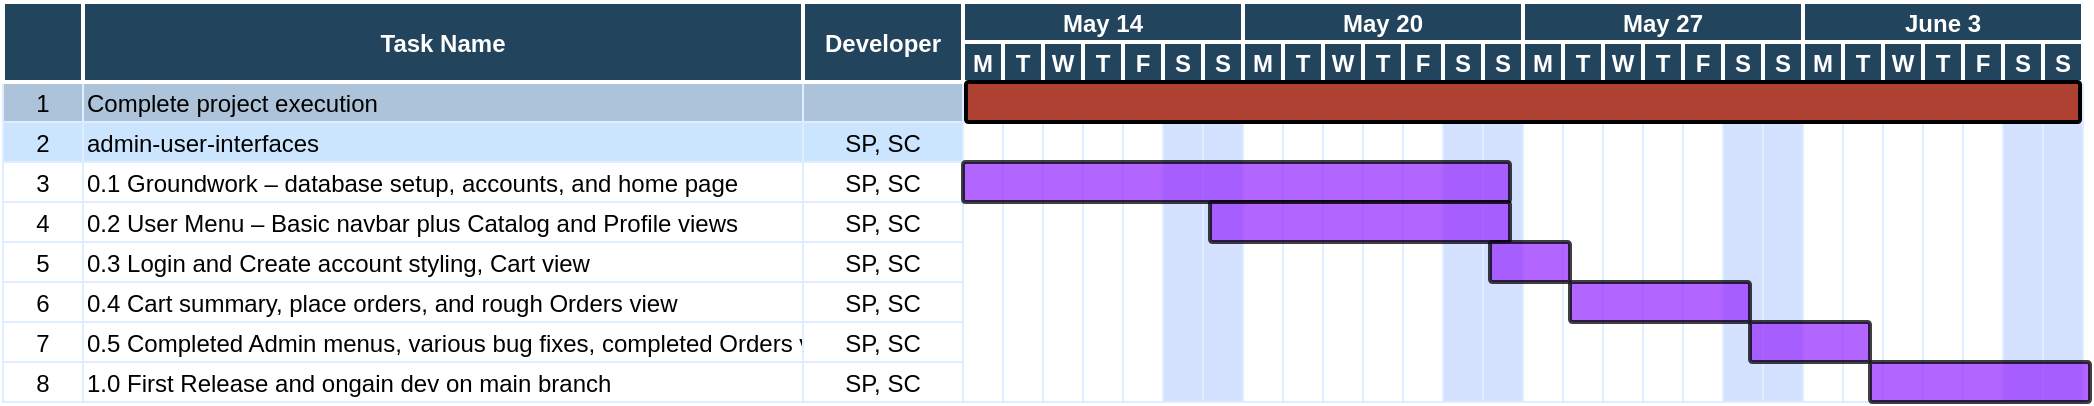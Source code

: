 <mxfile version="24.5.1" type="device">
  <diagram name="Page-1" id="8378b5f6-a2b2-b727-a746-972ab9d02e00">
    <mxGraphModel dx="1793" dy="1045" grid="1" gridSize="10" guides="1" tooltips="1" connect="0" arrows="1" fold="1" page="1" pageScale="1.5" pageWidth="1169" pageHeight="827" background="none" math="0" shadow="0">
      <root>
        <mxCell id="0" />
        <mxCell id="1" parent="0" />
        <mxCell id="63" value="1" style="strokeColor=#DEEDFF;fillColor=#ADC3D9" parent="1" vertex="1">
          <mxGeometry x="46.5" y="420" width="40" height="20" as="geometry" />
        </mxCell>
        <mxCell id="64" value="Complete project execution" style="align=left;strokeColor=#DEEDFF;fillColor=#ADC3D9" parent="1" vertex="1">
          <mxGeometry x="86.5" y="420" width="360" height="20" as="geometry" />
        </mxCell>
        <mxCell id="65" value="" style="strokeColor=#DEEDFF;fillColor=#ADC3D9" parent="1" vertex="1">
          <mxGeometry x="446.5" y="420" width="80.0" height="20" as="geometry" />
        </mxCell>
        <mxCell id="69" value="2" style="strokeColor=#DEEDFF;fillColor=#CCE5FF" parent="1" vertex="1">
          <mxGeometry x="46.5" y="440.0" width="40" height="20" as="geometry" />
        </mxCell>
        <mxCell id="70" value="admin-user-interfaces" style="align=left;strokeColor=#DEEDFF;fillColor=#CCE5FF" parent="1" vertex="1">
          <mxGeometry x="86.5" y="440.0" width="360.0" height="20" as="geometry" />
        </mxCell>
        <mxCell id="71" value="SP, SC" style="strokeColor=#DEEDFF;fillColor=#CCE5FF" parent="1" vertex="1">
          <mxGeometry x="446.5" y="440.0" width="80.0" height="20" as="geometry" />
        </mxCell>
        <mxCell id="74" value="3" style="strokeColor=#DEEDFF" parent="1" vertex="1">
          <mxGeometry x="46.5" y="460.0" width="40" height="20" as="geometry" />
        </mxCell>
        <mxCell id="75" value="0.1 Groundwork – database setup, accounts, and home page " style="align=left;strokeColor=#DEEDFF" parent="1" vertex="1">
          <mxGeometry x="86.5" y="460.0" width="360.0" height="20.0" as="geometry" />
        </mxCell>
        <mxCell id="76" value="SP, SC" style="strokeColor=#DEEDFF" parent="1" vertex="1">
          <mxGeometry x="446.5" y="460.0" width="80.0" height="20" as="geometry" />
        </mxCell>
        <mxCell id="79" value="4" style="strokeColor=#DEEDFF" parent="1" vertex="1">
          <mxGeometry x="46.5" y="480.0" width="40" height="20" as="geometry" />
        </mxCell>
        <mxCell id="80" value="0.2 User Menu – Basic navbar plus Catalog and Profile views " style="align=left;strokeColor=#DEEDFF" parent="1" vertex="1">
          <mxGeometry x="86.5" y="480.0" width="360" height="20" as="geometry" />
        </mxCell>
        <mxCell id="81" value="SP, SC" style="strokeColor=#DEEDFF" parent="1" vertex="1">
          <mxGeometry x="446.5" y="480.0" width="80.0" height="20" as="geometry" />
        </mxCell>
        <mxCell id="84" value="5" style="strokeColor=#DEEDFF" parent="1" vertex="1">
          <mxGeometry x="46.5" y="500.0" width="40" height="20" as="geometry" />
        </mxCell>
        <mxCell id="85" value="0.3 Login and Create account styling, Cart view " style="align=left;strokeColor=#DEEDFF" parent="1" vertex="1">
          <mxGeometry x="86.5" y="500.0" width="360.0" height="20" as="geometry" />
        </mxCell>
        <mxCell id="86" value="SP, SC" style="strokeColor=#DEEDFF" parent="1" vertex="1">
          <mxGeometry x="446.5" y="500.0" width="80.0" height="20" as="geometry" />
        </mxCell>
        <mxCell id="89" value="6" style="strokeColor=#DEEDFF" parent="1" vertex="1">
          <mxGeometry x="46.5" y="520.0" width="40" height="20" as="geometry" />
        </mxCell>
        <mxCell id="90" value="0.4 Cart summary, place orders, and rough Orders view " style="align=left;strokeColor=#DEEDFF" parent="1" vertex="1">
          <mxGeometry x="86.5" y="520.0" width="360.0" height="20" as="geometry" />
        </mxCell>
        <mxCell id="91" value="SP, SC" style="strokeColor=#DEEDFF" parent="1" vertex="1">
          <mxGeometry x="446.5" y="520.0" width="80.0" height="20" as="geometry" />
        </mxCell>
        <mxCell id="94" value="7" style="strokeColor=#DEEDFF" parent="1" vertex="1">
          <mxGeometry x="46.5" y="540.0" width="40" height="20" as="geometry" />
        </mxCell>
        <mxCell id="95" value="0.5 Completed Admin menus, various bug fixes, completed Orders view " style="align=left;strokeColor=#DEEDFF" parent="1" vertex="1">
          <mxGeometry x="86.5" y="540.0" width="360.0" height="20" as="geometry" />
        </mxCell>
        <mxCell id="96" value="SP, SC" style="strokeColor=#DEEDFF" parent="1" vertex="1">
          <mxGeometry x="446.5" y="540.0" width="80.0" height="20" as="geometry" />
        </mxCell>
        <mxCell id="99" value="8" style="strokeColor=#DEEDFF" parent="1" vertex="1">
          <mxGeometry x="46.5" y="560.0" width="40" height="20" as="geometry" />
        </mxCell>
        <mxCell id="100" value="1.0 First Release and ongain dev on main branch" style="align=left;strokeColor=#DEEDFF" parent="1" vertex="1">
          <mxGeometry x="86.5" y="560.0" width="360.0" height="20" as="geometry" />
        </mxCell>
        <mxCell id="101" value="SP, SC" style="strokeColor=#DEEDFF" parent="1" vertex="1">
          <mxGeometry x="446.5" y="560.0" width="80.0" height="20" as="geometry" />
        </mxCell>
        <mxCell id="200" value="" style="strokeColor=#DEEDFF" parent="1" vertex="1">
          <mxGeometry x="526.5" y="420.0" width="20" height="160" as="geometry" />
        </mxCell>
        <mxCell id="201" value="" style="strokeColor=#DEEDFF" parent="1" vertex="1">
          <mxGeometry x="546.5" y="420.0" width="20" height="160" as="geometry" />
        </mxCell>
        <mxCell id="202" value="" style="strokeColor=#DEEDFF" parent="1" vertex="1">
          <mxGeometry x="566.5" y="420.0" width="20" height="160" as="geometry" />
        </mxCell>
        <mxCell id="203" value="" style="strokeColor=#DEEDFF" parent="1" vertex="1">
          <mxGeometry x="586.5" y="420.0" width="20" height="160" as="geometry" />
        </mxCell>
        <mxCell id="204" value="" style="strokeColor=#DEEDFF" parent="1" vertex="1">
          <mxGeometry x="606.5" y="420.0" width="20" height="160" as="geometry" />
        </mxCell>
        <mxCell id="205" value="" style="strokeColor=#DEEDFF;fillColor=#D4E1FF" parent="1" vertex="1">
          <mxGeometry x="626.5" y="420.0" width="20" height="160" as="geometry" />
        </mxCell>
        <mxCell id="206" value="" style="strokeColor=#DEEDFF;fillColor=#D4E1FF" parent="1" vertex="1">
          <mxGeometry x="646.5" y="420.0" width="20" height="160" as="geometry" />
        </mxCell>
        <mxCell id="207" value="" style="strokeColor=#DEEDFF" parent="1" vertex="1">
          <mxGeometry x="666.5" y="420.0" width="20" height="160" as="geometry" />
        </mxCell>
        <mxCell id="208" value="" style="strokeColor=#DEEDFF" parent="1" vertex="1">
          <mxGeometry x="686.5" y="420.0" width="20" height="160" as="geometry" />
        </mxCell>
        <mxCell id="209" value="" style="strokeColor=#DEEDFF" parent="1" vertex="1">
          <mxGeometry x="706.5" y="420.0" width="20" height="160" as="geometry" />
        </mxCell>
        <mxCell id="210" value="" style="strokeColor=#DEEDFF" parent="1" vertex="1">
          <mxGeometry x="726.5" y="420.0" width="20" height="160" as="geometry" />
        </mxCell>
        <mxCell id="211" value="" style="strokeColor=#DEEDFF" parent="1" vertex="1">
          <mxGeometry x="746.5" y="420.0" width="20" height="160" as="geometry" />
        </mxCell>
        <mxCell id="212" value="" style="strokeColor=#DEEDFF;fillColor=#D4E1FF" parent="1" vertex="1">
          <mxGeometry x="766.5" y="420.0" width="20" height="160" as="geometry" />
        </mxCell>
        <mxCell id="213" value="" style="strokeColor=#DEEDFF;fillColor=#D4E1FF" parent="1" vertex="1">
          <mxGeometry x="786.5" y="420.0" width="20" height="160" as="geometry" />
        </mxCell>
        <mxCell id="214" value="" style="strokeColor=#DEEDFF" parent="1" vertex="1">
          <mxGeometry x="806.5" y="420.0" width="20" height="160" as="geometry" />
        </mxCell>
        <mxCell id="215" value="" style="strokeColor=#DEEDFF" parent="1" vertex="1">
          <mxGeometry x="826.5" y="420.0" width="20" height="160" as="geometry" />
        </mxCell>
        <mxCell id="216" value="" style="strokeColor=#DEEDFF" parent="1" vertex="1">
          <mxGeometry x="846.5" y="420.0" width="20" height="160" as="geometry" />
        </mxCell>
        <mxCell id="217" value="" style="strokeColor=#DEEDFF" parent="1" vertex="1">
          <mxGeometry x="866.5" y="420.0" width="20" height="160" as="geometry" />
        </mxCell>
        <mxCell id="218" value="" style="strokeColor=#DEEDFF" parent="1" vertex="1">
          <mxGeometry x="886.5" y="420.0" width="20" height="160" as="geometry" />
        </mxCell>
        <mxCell id="219" value="" style="strokeColor=#DEEDFF;fillColor=#D4E1FF" parent="1" vertex="1">
          <mxGeometry x="906.5" y="420.0" width="20" height="160" as="geometry" />
        </mxCell>
        <mxCell id="220" value="" style="strokeColor=#DEEDFF;fillColor=#D4E1FF" parent="1" vertex="1">
          <mxGeometry x="926.5" y="420.0" width="20" height="160" as="geometry" />
        </mxCell>
        <mxCell id="2" value="Task Name" style="fillColor=#23445D;strokeColor=#FFFFFF;strokeWidth=2;fontColor=#FFFFFF;fontStyle=1" parent="1" vertex="1">
          <mxGeometry x="86.5" y="380" width="360" height="40" as="geometry" />
        </mxCell>
        <mxCell id="3" value="" style="fillColor=#23445D;strokeColor=#FFFFFF;strokeWidth=2;fontColor=#FFFFFF;fontStyle=1" parent="1" vertex="1">
          <mxGeometry x="46.5" y="380" width="40" height="40" as="geometry" />
        </mxCell>
        <mxCell id="12" value="Developer" style="fillColor=#23445D;strokeColor=#FFFFFF;strokeWidth=2;fontColor=#FFFFFF;fontStyle=1" parent="1" vertex="1">
          <mxGeometry x="446.5" y="380.0" width="80.0" height="40.0" as="geometry" />
        </mxCell>
        <mxCell id="15" value="May 14" style="fillColor=#23445D;strokeColor=#FFFFFF;strokeWidth=2;fontColor=#FFFFFF;fontStyle=1" parent="1" vertex="1">
          <mxGeometry x="526.5" y="380.0" width="140" height="20" as="geometry" />
        </mxCell>
        <mxCell id="16" value="M" style="fillColor=#23445D;strokeColor=#FFFFFF;strokeWidth=2;fontColor=#FFFFFF;fontStyle=1" parent="1" vertex="1">
          <mxGeometry x="526.5" y="400.0" width="20" height="20" as="geometry" />
        </mxCell>
        <mxCell id="17" value="T" style="fillColor=#23445D;strokeColor=#FFFFFF;strokeWidth=2;fontColor=#FFFFFF;fontStyle=1" parent="1" vertex="1">
          <mxGeometry x="546.5" y="400.0" width="20" height="20" as="geometry" />
        </mxCell>
        <mxCell id="18" value="W" style="fillColor=#23445D;strokeColor=#FFFFFF;strokeWidth=2;fontColor=#FFFFFF;fontStyle=1" parent="1" vertex="1">
          <mxGeometry x="566.5" y="400.0" width="20" height="20" as="geometry" />
        </mxCell>
        <mxCell id="19" value="T" style="fillColor=#23445D;strokeColor=#FFFFFF;strokeWidth=2;fontColor=#FFFFFF;fontStyle=1" parent="1" vertex="1">
          <mxGeometry x="586.5" y="400.0" width="20" height="20" as="geometry" />
        </mxCell>
        <mxCell id="20" value="F" style="fillColor=#23445D;strokeColor=#FFFFFF;strokeWidth=2;fontColor=#FFFFFF;fontStyle=1" parent="1" vertex="1">
          <mxGeometry x="606.5" y="400.0" width="20" height="20" as="geometry" />
        </mxCell>
        <mxCell id="21" value="S" style="fillColor=#23445D;strokeColor=#FFFFFF;strokeWidth=2;fontColor=#FFFFFF;fontStyle=1" parent="1" vertex="1">
          <mxGeometry x="626.5" y="400.0" width="20" height="20" as="geometry" />
        </mxCell>
        <mxCell id="22" value="S" style="fillColor=#23445D;strokeColor=#FFFFFF;strokeWidth=2;fontColor=#FFFFFF;fontStyle=1" parent="1" vertex="1">
          <mxGeometry x="646.5" y="400.0" width="20" height="20" as="geometry" />
        </mxCell>
        <mxCell id="23" value="May 20" style="fillColor=#23445D;strokeColor=#FFFFFF;strokeWidth=2;fontColor=#FFFFFF;fontStyle=1" parent="1" vertex="1">
          <mxGeometry x="666.5" y="380.0" width="140" height="20" as="geometry" />
        </mxCell>
        <mxCell id="24" value="M" style="fillColor=#23445D;strokeColor=#FFFFFF;strokeWidth=2;fontColor=#FFFFFF;fontStyle=1" parent="1" vertex="1">
          <mxGeometry x="666.5" y="400.0" width="20" height="20" as="geometry" />
        </mxCell>
        <mxCell id="25" value="T" style="fillColor=#23445D;strokeColor=#FFFFFF;strokeWidth=2;fontColor=#FFFFFF;fontStyle=1" parent="1" vertex="1">
          <mxGeometry x="686.5" y="400.0" width="20" height="20" as="geometry" />
        </mxCell>
        <mxCell id="26" value="W" style="fillColor=#23445D;strokeColor=#FFFFFF;strokeWidth=2;fontColor=#FFFFFF;fontStyle=1" parent="1" vertex="1">
          <mxGeometry x="706.5" y="400.0" width="20" height="20" as="geometry" />
        </mxCell>
        <mxCell id="27" value="T" style="fillColor=#23445D;strokeColor=#FFFFFF;strokeWidth=2;fontColor=#FFFFFF;fontStyle=1" parent="1" vertex="1">
          <mxGeometry x="726.5" y="400.0" width="20" height="20" as="geometry" />
        </mxCell>
        <mxCell id="28" value="F" style="fillColor=#23445D;strokeColor=#FFFFFF;strokeWidth=2;fontColor=#FFFFFF;fontStyle=1" parent="1" vertex="1">
          <mxGeometry x="746.5" y="400.0" width="20" height="20" as="geometry" />
        </mxCell>
        <mxCell id="29" value="S" style="fillColor=#23445D;strokeColor=#FFFFFF;strokeWidth=2;fontColor=#FFFFFF;fontStyle=1" parent="1" vertex="1">
          <mxGeometry x="766.5" y="400.0" width="20" height="20" as="geometry" />
        </mxCell>
        <mxCell id="30" value="S" style="fillColor=#23445D;strokeColor=#FFFFFF;strokeWidth=2;fontColor=#FFFFFF;fontStyle=1" parent="1" vertex="1">
          <mxGeometry x="786.5" y="400.0" width="20" height="20" as="geometry" />
        </mxCell>
        <mxCell id="31" value="May 27" style="fillColor=#23445D;strokeColor=#FFFFFF;strokeWidth=2;fontColor=#FFFFFF;fontStyle=1" parent="1" vertex="1">
          <mxGeometry x="806.5" y="380.0" width="140" height="20" as="geometry" />
        </mxCell>
        <mxCell id="32" value="M" style="fillColor=#23445D;strokeColor=#FFFFFF;strokeWidth=2;fontColor=#FFFFFF;fontStyle=1" parent="1" vertex="1">
          <mxGeometry x="806.5" y="400.0" width="20" height="20" as="geometry" />
        </mxCell>
        <mxCell id="33" value="T" style="fillColor=#23445D;strokeColor=#FFFFFF;strokeWidth=2;fontColor=#FFFFFF;fontStyle=1" parent="1" vertex="1">
          <mxGeometry x="826.5" y="400.0" width="20" height="20" as="geometry" />
        </mxCell>
        <mxCell id="34" value="W" style="fillColor=#23445D;strokeColor=#FFFFFF;strokeWidth=2;fontColor=#FFFFFF;fontStyle=1" parent="1" vertex="1">
          <mxGeometry x="846.5" y="400.0" width="20" height="20" as="geometry" />
        </mxCell>
        <mxCell id="35" value="T" style="fillColor=#23445D;strokeColor=#FFFFFF;strokeWidth=2;fontColor=#FFFFFF;fontStyle=1" parent="1" vertex="1">
          <mxGeometry x="866.5" y="400.0" width="20" height="20" as="geometry" />
        </mxCell>
        <mxCell id="36" value="F" style="fillColor=#23445D;strokeColor=#FFFFFF;strokeWidth=2;fontColor=#FFFFFF;fontStyle=1" parent="1" vertex="1">
          <mxGeometry x="886.5" y="400" width="20" height="20" as="geometry" />
        </mxCell>
        <mxCell id="37" value="S" style="fillColor=#23445D;strokeColor=#FFFFFF;strokeWidth=2;fontColor=#FFFFFF;fontStyle=1" parent="1" vertex="1">
          <mxGeometry x="906.5" y="400" width="20" height="20" as="geometry" />
        </mxCell>
        <mxCell id="38" value="S" style="fillColor=#23445D;strokeColor=#FFFFFF;strokeWidth=2;fontColor=#FFFFFF;fontStyle=1" parent="1" vertex="1">
          <mxGeometry x="926.5" y="400" width="20" height="20" as="geometry" />
        </mxCell>
        <mxCell id="Jeid9guDCt3J0gndHfBI-499" value="" style="strokeColor=#DEEDFF" parent="1" vertex="1">
          <mxGeometry x="946.5" y="420.0" width="20" height="160" as="geometry" />
        </mxCell>
        <mxCell id="Jeid9guDCt3J0gndHfBI-500" value="" style="strokeColor=#DEEDFF" parent="1" vertex="1">
          <mxGeometry x="966.5" y="420.0" width="20" height="160" as="geometry" />
        </mxCell>
        <mxCell id="Jeid9guDCt3J0gndHfBI-501" value="" style="strokeColor=#DEEDFF" parent="1" vertex="1">
          <mxGeometry x="986.5" y="420.0" width="20" height="160" as="geometry" />
        </mxCell>
        <mxCell id="Jeid9guDCt3J0gndHfBI-502" value="" style="strokeColor=#DEEDFF" parent="1" vertex="1">
          <mxGeometry x="1006.5" y="420.0" width="20" height="160" as="geometry" />
        </mxCell>
        <mxCell id="Jeid9guDCt3J0gndHfBI-503" value="" style="strokeColor=#DEEDFF" parent="1" vertex="1">
          <mxGeometry x="1026.5" y="420.0" width="20" height="160" as="geometry" />
        </mxCell>
        <mxCell id="Jeid9guDCt3J0gndHfBI-504" value="" style="strokeColor=#DEEDFF;fillColor=#D4E1FF" parent="1" vertex="1">
          <mxGeometry x="1046.5" y="420.0" width="20" height="160" as="geometry" />
        </mxCell>
        <mxCell id="Jeid9guDCt3J0gndHfBI-505" value="" style="strokeColor=#DEEDFF;fillColor=#D4E1FF" parent="1" vertex="1">
          <mxGeometry x="1066.5" y="420.0" width="20" height="160" as="geometry" />
        </mxCell>
        <mxCell id="Jeid9guDCt3J0gndHfBI-506" value="June 3" style="fillColor=#23445D;strokeColor=#FFFFFF;strokeWidth=2;fontColor=#FFFFFF;fontStyle=1" parent="1" vertex="1">
          <mxGeometry x="946.5" y="380.0" width="140" height="20" as="geometry" />
        </mxCell>
        <mxCell id="Jeid9guDCt3J0gndHfBI-507" value="M" style="fillColor=#23445D;strokeColor=#FFFFFF;strokeWidth=2;fontColor=#FFFFFF;fontStyle=1" parent="1" vertex="1">
          <mxGeometry x="946.5" y="400.0" width="20" height="20" as="geometry" />
        </mxCell>
        <mxCell id="Jeid9guDCt3J0gndHfBI-508" value="T" style="fillColor=#23445D;strokeColor=#FFFFFF;strokeWidth=2;fontColor=#FFFFFF;fontStyle=1" parent="1" vertex="1">
          <mxGeometry x="966.5" y="400.0" width="20" height="20" as="geometry" />
        </mxCell>
        <mxCell id="Jeid9guDCt3J0gndHfBI-509" value="W" style="fillColor=#23445D;strokeColor=#FFFFFF;strokeWidth=2;fontColor=#FFFFFF;fontStyle=1" parent="1" vertex="1">
          <mxGeometry x="986.5" y="400.0" width="20" height="20" as="geometry" />
        </mxCell>
        <mxCell id="Jeid9guDCt3J0gndHfBI-510" value="T" style="fillColor=#23445D;strokeColor=#FFFFFF;strokeWidth=2;fontColor=#FFFFFF;fontStyle=1" parent="1" vertex="1">
          <mxGeometry x="1006.5" y="400.0" width="20" height="20" as="geometry" />
        </mxCell>
        <mxCell id="Jeid9guDCt3J0gndHfBI-511" value="F" style="fillColor=#23445D;strokeColor=#FFFFFF;strokeWidth=2;fontColor=#FFFFFF;fontStyle=1" parent="1" vertex="1">
          <mxGeometry x="1026.5" y="400" width="20" height="20" as="geometry" />
        </mxCell>
        <mxCell id="Jeid9guDCt3J0gndHfBI-512" value="S" style="fillColor=#23445D;strokeColor=#FFFFFF;strokeWidth=2;fontColor=#FFFFFF;fontStyle=1" parent="1" vertex="1">
          <mxGeometry x="1046.5" y="400" width="20" height="20" as="geometry" />
        </mxCell>
        <mxCell id="Jeid9guDCt3J0gndHfBI-513" value="S" style="fillColor=#23445D;strokeColor=#FFFFFF;strokeWidth=2;fontColor=#FFFFFF;fontStyle=1" parent="1" vertex="1">
          <mxGeometry x="1066.5" y="400" width="20" height="20" as="geometry" />
        </mxCell>
        <mxCell id="254" value="" style="shape=mxgraph.flowchart.process;fillColor=#AE4132;strokeColor=#000000;strokeWidth=2;opacity=100" parent="1" vertex="1">
          <mxGeometry x="528" y="420" width="557" height="20" as="geometry" />
        </mxCell>
        <mxCell id="uVJO5Seux2hrpMJE8Qfh-277" value="" style="shape=mxgraph.flowchart.process;fillColor=#9933FF;strokeColor=default;strokeWidth=2;opacity=75" parent="1" vertex="1">
          <mxGeometry x="526.5" y="460" width="273.5" height="20" as="geometry" />
        </mxCell>
        <mxCell id="uVJO5Seux2hrpMJE8Qfh-279" value="" style="shape=mxgraph.flowchart.process;fillColor=#9933FF;strokeColor=default;strokeWidth=2;opacity=75" parent="1" vertex="1">
          <mxGeometry x="650" y="480" width="150" height="20" as="geometry" />
        </mxCell>
        <mxCell id="uVJO5Seux2hrpMJE8Qfh-280" value="" style="shape=mxgraph.flowchart.process;fillColor=#9933FF;strokeColor=default;strokeWidth=2;opacity=75" parent="1" vertex="1">
          <mxGeometry x="790" y="500" width="40" height="20" as="geometry" />
        </mxCell>
        <mxCell id="uVJO5Seux2hrpMJE8Qfh-281" value="" style="shape=mxgraph.flowchart.process;fillColor=#9933FF;strokeColor=default;strokeWidth=2;opacity=75" parent="1" vertex="1">
          <mxGeometry x="830" y="520" width="90" height="20" as="geometry" />
        </mxCell>
        <mxCell id="uVJO5Seux2hrpMJE8Qfh-283" value="" style="shape=mxgraph.flowchart.process;fillColor=#9933FF;strokeColor=default;strokeWidth=2;opacity=75" parent="1" vertex="1">
          <mxGeometry x="920" y="540" width="60" height="20" as="geometry" />
        </mxCell>
        <mxCell id="uVJO5Seux2hrpMJE8Qfh-284" value="" style="shape=mxgraph.flowchart.process;fillColor=#9933FF;strokeColor=default;strokeWidth=2;opacity=75" parent="1" vertex="1">
          <mxGeometry x="980" y="560" width="110" height="20" as="geometry" />
        </mxCell>
      </root>
    </mxGraphModel>
  </diagram>
</mxfile>

